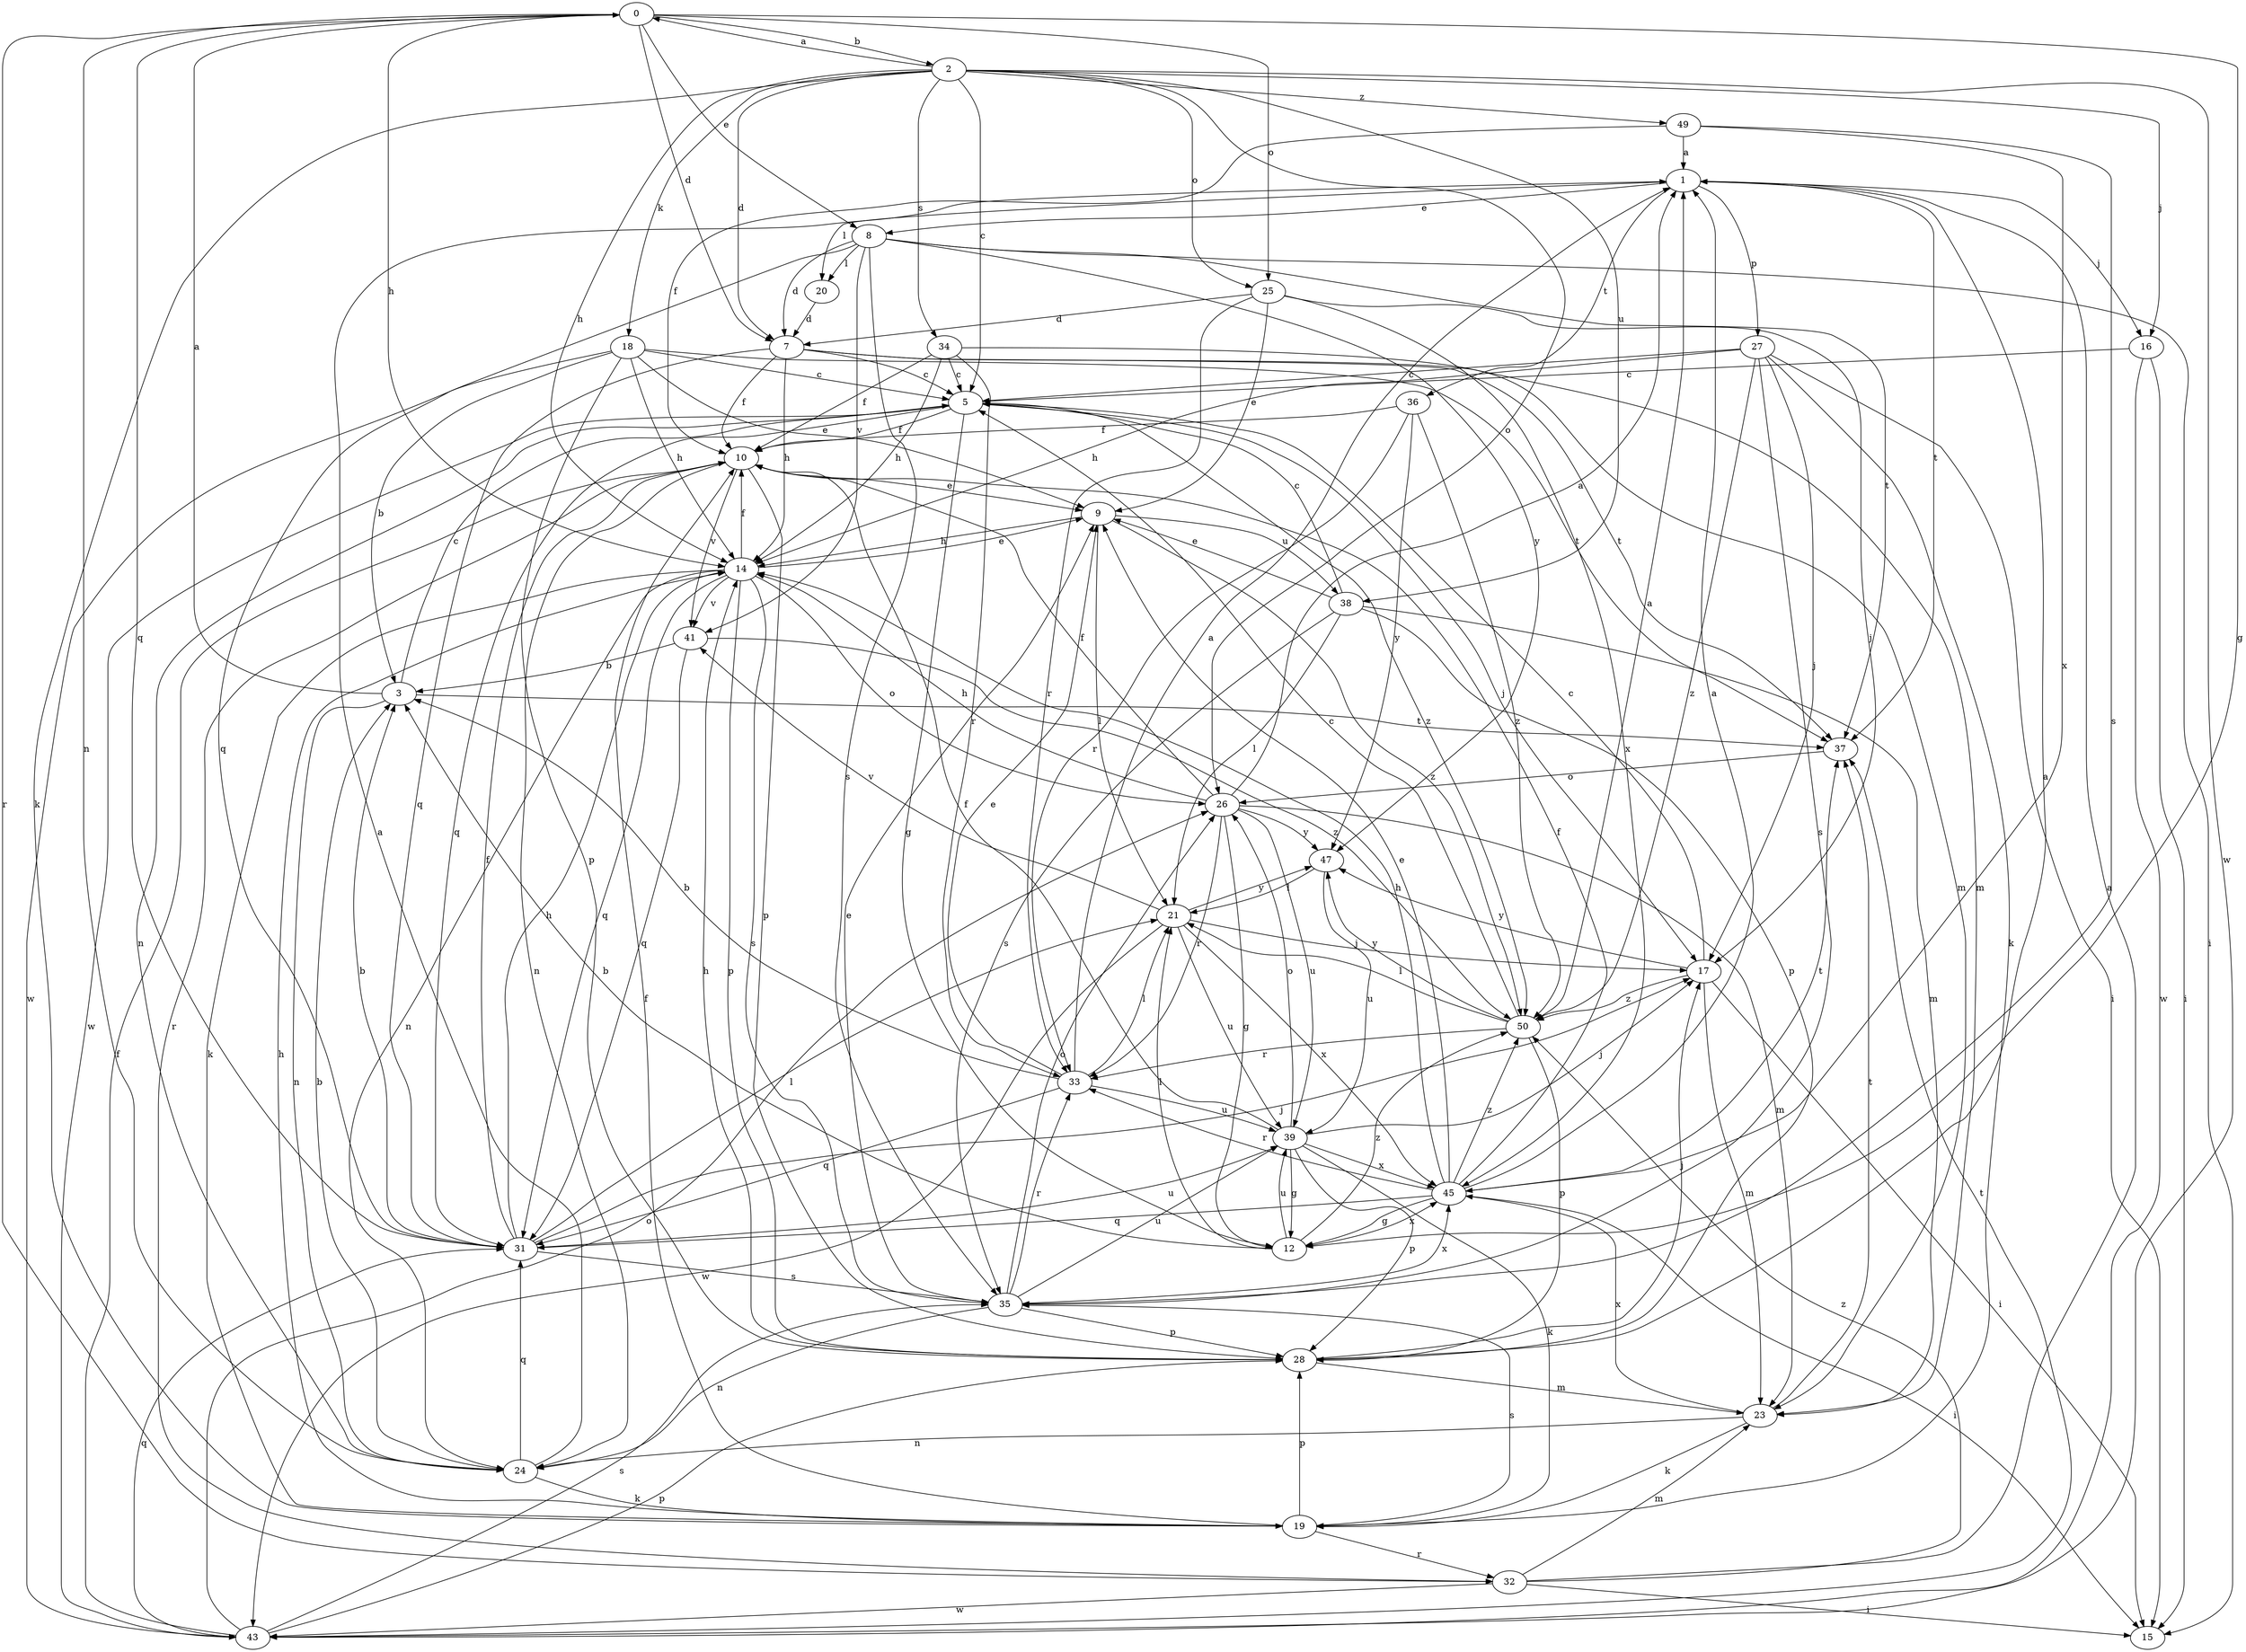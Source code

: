 strict digraph  {
0;
1;
2;
3;
5;
7;
8;
9;
10;
12;
14;
15;
16;
17;
18;
19;
20;
21;
23;
24;
25;
26;
27;
28;
31;
32;
33;
34;
35;
36;
37;
38;
39;
41;
43;
45;
47;
49;
50;
0 -> 2  [label=b];
0 -> 7  [label=d];
0 -> 8  [label=e];
0 -> 12  [label=g];
0 -> 14  [label=h];
0 -> 24  [label=n];
0 -> 25  [label=o];
0 -> 31  [label=q];
0 -> 32  [label=r];
1 -> 8  [label=e];
1 -> 16  [label=j];
1 -> 20  [label=l];
1 -> 27  [label=p];
1 -> 36  [label=t];
1 -> 37  [label=t];
2 -> 0  [label=a];
2 -> 5  [label=c];
2 -> 7  [label=d];
2 -> 14  [label=h];
2 -> 16  [label=j];
2 -> 18  [label=k];
2 -> 19  [label=k];
2 -> 25  [label=o];
2 -> 26  [label=o];
2 -> 34  [label=s];
2 -> 38  [label=u];
2 -> 43  [label=w];
2 -> 49  [label=z];
3 -> 0  [label=a];
3 -> 5  [label=c];
3 -> 24  [label=n];
3 -> 37  [label=t];
5 -> 10  [label=f];
5 -> 12  [label=g];
5 -> 17  [label=j];
5 -> 24  [label=n];
5 -> 31  [label=q];
5 -> 43  [label=w];
5 -> 50  [label=z];
7 -> 5  [label=c];
7 -> 10  [label=f];
7 -> 14  [label=h];
7 -> 23  [label=m];
7 -> 31  [label=q];
7 -> 37  [label=t];
8 -> 7  [label=d];
8 -> 15  [label=i];
8 -> 20  [label=l];
8 -> 31  [label=q];
8 -> 35  [label=s];
8 -> 37  [label=t];
8 -> 41  [label=v];
8 -> 47  [label=y];
9 -> 14  [label=h];
9 -> 21  [label=l];
9 -> 38  [label=u];
9 -> 50  [label=z];
10 -> 9  [label=e];
10 -> 24  [label=n];
10 -> 28  [label=p];
10 -> 32  [label=r];
10 -> 41  [label=v];
12 -> 3  [label=b];
12 -> 21  [label=l];
12 -> 39  [label=u];
12 -> 45  [label=x];
12 -> 50  [label=z];
14 -> 9  [label=e];
14 -> 10  [label=f];
14 -> 19  [label=k];
14 -> 24  [label=n];
14 -> 26  [label=o];
14 -> 28  [label=p];
14 -> 31  [label=q];
14 -> 35  [label=s];
14 -> 41  [label=v];
16 -> 5  [label=c];
16 -> 15  [label=i];
16 -> 43  [label=w];
17 -> 5  [label=c];
17 -> 15  [label=i];
17 -> 23  [label=m];
17 -> 47  [label=y];
17 -> 50  [label=z];
18 -> 3  [label=b];
18 -> 5  [label=c];
18 -> 9  [label=e];
18 -> 14  [label=h];
18 -> 28  [label=p];
18 -> 37  [label=t];
18 -> 43  [label=w];
19 -> 10  [label=f];
19 -> 14  [label=h];
19 -> 28  [label=p];
19 -> 32  [label=r];
19 -> 35  [label=s];
20 -> 7  [label=d];
21 -> 17  [label=j];
21 -> 39  [label=u];
21 -> 41  [label=v];
21 -> 43  [label=w];
21 -> 45  [label=x];
21 -> 47  [label=y];
23 -> 19  [label=k];
23 -> 24  [label=n];
23 -> 37  [label=t];
23 -> 45  [label=x];
24 -> 1  [label=a];
24 -> 3  [label=b];
24 -> 19  [label=k];
24 -> 31  [label=q];
25 -> 7  [label=d];
25 -> 9  [label=e];
25 -> 17  [label=j];
25 -> 33  [label=r];
25 -> 45  [label=x];
26 -> 1  [label=a];
26 -> 10  [label=f];
26 -> 12  [label=g];
26 -> 14  [label=h];
26 -> 23  [label=m];
26 -> 33  [label=r];
26 -> 39  [label=u];
26 -> 47  [label=y];
27 -> 5  [label=c];
27 -> 14  [label=h];
27 -> 15  [label=i];
27 -> 17  [label=j];
27 -> 19  [label=k];
27 -> 35  [label=s];
27 -> 50  [label=z];
28 -> 1  [label=a];
28 -> 14  [label=h];
28 -> 17  [label=j];
28 -> 23  [label=m];
31 -> 3  [label=b];
31 -> 10  [label=f];
31 -> 14  [label=h];
31 -> 17  [label=j];
31 -> 21  [label=l];
31 -> 35  [label=s];
31 -> 39  [label=u];
32 -> 1  [label=a];
32 -> 15  [label=i];
32 -> 23  [label=m];
32 -> 43  [label=w];
32 -> 50  [label=z];
33 -> 1  [label=a];
33 -> 3  [label=b];
33 -> 9  [label=e];
33 -> 21  [label=l];
33 -> 31  [label=q];
33 -> 39  [label=u];
34 -> 5  [label=c];
34 -> 10  [label=f];
34 -> 14  [label=h];
34 -> 23  [label=m];
34 -> 33  [label=r];
35 -> 9  [label=e];
35 -> 24  [label=n];
35 -> 26  [label=o];
35 -> 28  [label=p];
35 -> 33  [label=r];
35 -> 39  [label=u];
35 -> 45  [label=x];
36 -> 10  [label=f];
36 -> 33  [label=r];
36 -> 47  [label=y];
36 -> 50  [label=z];
37 -> 26  [label=o];
38 -> 5  [label=c];
38 -> 9  [label=e];
38 -> 21  [label=l];
38 -> 23  [label=m];
38 -> 28  [label=p];
38 -> 35  [label=s];
39 -> 10  [label=f];
39 -> 12  [label=g];
39 -> 17  [label=j];
39 -> 19  [label=k];
39 -> 26  [label=o];
39 -> 28  [label=p];
39 -> 45  [label=x];
41 -> 3  [label=b];
41 -> 31  [label=q];
41 -> 50  [label=z];
43 -> 10  [label=f];
43 -> 26  [label=o];
43 -> 28  [label=p];
43 -> 31  [label=q];
43 -> 35  [label=s];
43 -> 37  [label=t];
45 -> 1  [label=a];
45 -> 9  [label=e];
45 -> 10  [label=f];
45 -> 12  [label=g];
45 -> 14  [label=h];
45 -> 15  [label=i];
45 -> 31  [label=q];
45 -> 33  [label=r];
45 -> 37  [label=t];
45 -> 50  [label=z];
47 -> 21  [label=l];
47 -> 39  [label=u];
49 -> 1  [label=a];
49 -> 10  [label=f];
49 -> 35  [label=s];
49 -> 45  [label=x];
50 -> 1  [label=a];
50 -> 5  [label=c];
50 -> 21  [label=l];
50 -> 28  [label=p];
50 -> 33  [label=r];
50 -> 47  [label=y];
}
